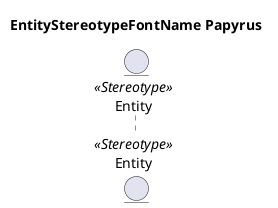 @startuml
'!include ../../../plantuml-styles/plantuml-ae-skinparam-ex.iuml

skinparam EntityStereotypeFontName Papyrus

title EntityStereotypeFontName Papyrus

entity Entity <<Stereotype>>
@enduml